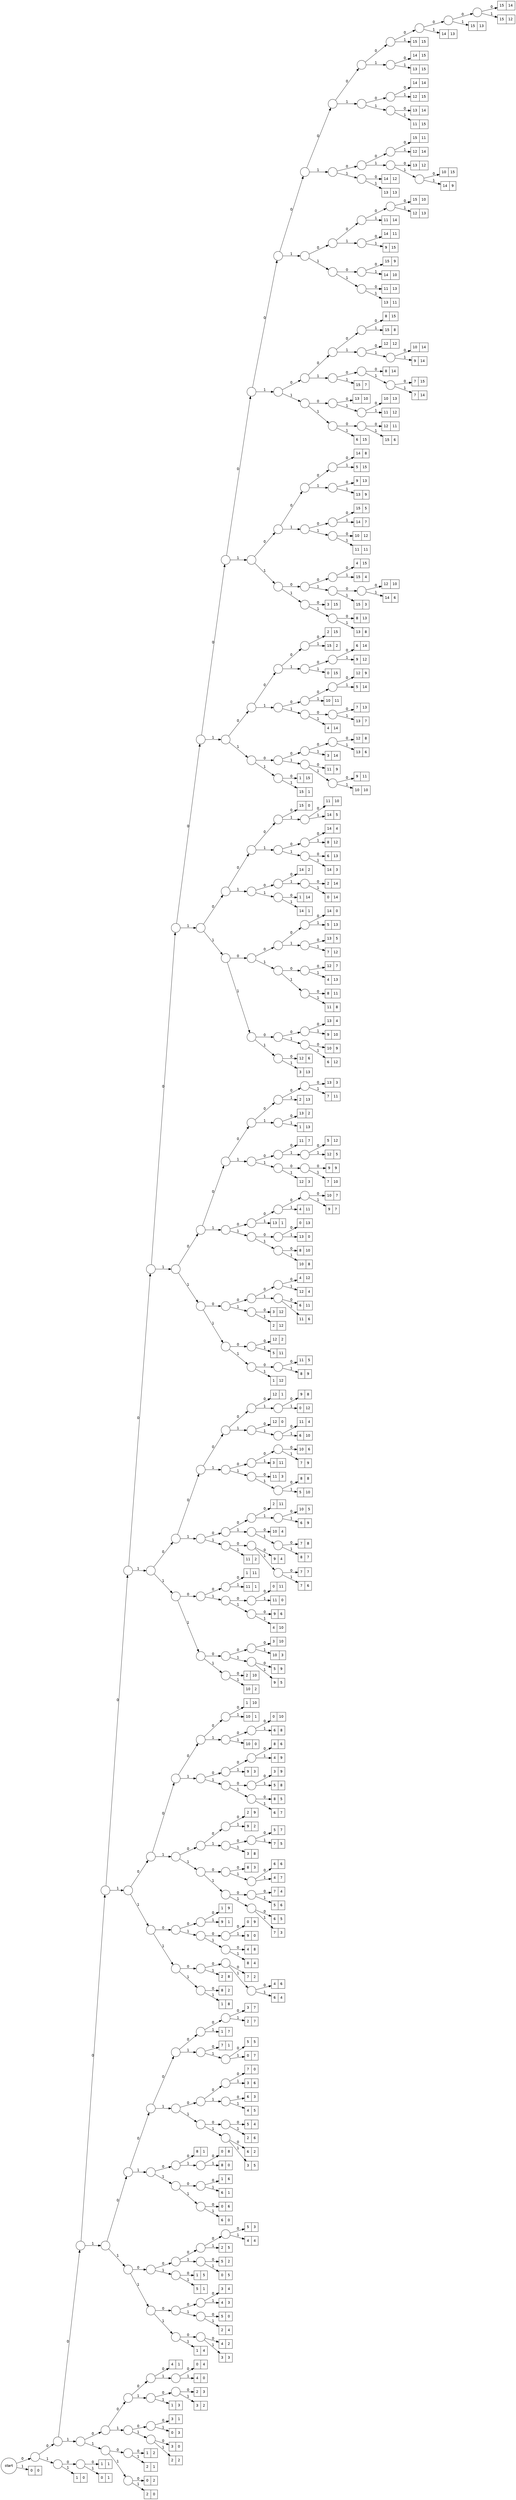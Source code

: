 digraph huffman {
  node [fontname="DejaVuSans"];
  edge [fontname="DejaVuSans"];
  margin = "0";
  rankdir = "LR";

  start [shape=circle,label="start"];
  start -> n0 [label="0"];
  start -> n1 [label="1"];
  n0 [shape=circle,label=""];
  n0 -> n00 [label="0"];
  n0 -> n01 [label="1"];
  n00 [shape=circle,label=""];
  n00 -> n000 [label="0"];
  n00 -> n001 [label="1"];
  n000 [shape=circle,label=""];
  n000 -> n0000 [label="0"];
  n000 -> n0001 [label="1"];
  n0000 [shape=circle,label=""];
  n0000 -> n00000 [label="0"];
  n0000 -> n00001 [label="1"];
  n00000 [shape=circle,label=""];
  n00000 -> n000000 [label="0"];
  n00000 -> n000001 [label="1"];
  n000000 [shape=circle,label=""];
  n000000 -> n0000000 [label="0"];
  n000000 -> n0000001 [label="1"];
  n0000000 [shape=circle,label=""];
  n0000000 -> n00000000 [label="0"];
  n0000000 -> n00000001 [label="1"];
  n00000000 [shape=circle,label=""];
  n00000000 -> n000000000 [label="0"];
  n00000000 -> n000000001 [label="1"];
  n000000000 [shape=circle,label=""];
  n000000000 -> n0000000000 [label="0"];
  n000000000 -> n0000000001 [label="1"];
  n0000000000 [shape=circle,label=""];
  n0000000000 -> n00000000000 [label="0"];
  n0000000000 -> n00000000001 [label="1"];
  n00000000000 [shape=circle,label=""];
  n00000000000 -> n000000000000 [label="0"];
  n00000000000 -> n000000000001 [label="1"];
  n000000000000 [shape=circle,label=""];
  n000000000000 -> n0000000000000 [label="0"];
  n000000000000 -> n0000000000001 [label="1"];
  n0000000000000 [shape=circle,label=""];
  n0000000000000 -> n00000000000000 [label="0"];
  n0000000000000 -> n00000000000001 [label="1"];
  n00000000000000 [shape=circle,label=""];
  n00000000000000 -> n000000000000000 [label="0"];
  n00000000000000 -> n000000000000001 [label="1"];
  n000000000000000 [shape=circle,label=""];
  n000000000000000 -> n0000000000000000 [label="0"];
  n000000000000000 -> n0000000000000001 [label="1"];
  n0000000000000000 [shape=circle,label=""];
  n0000000000000000 -> n00000000000000000 [label="0"];
  n0000000000000000 -> n00000000000000001 [label="1"];
  n00000000000000000 [shape=circle,label=""];
  n00000000000000000 -> n000000000000000000 [label="0"];
  n00000000000000000 -> n000000000000000001 [label="1"];
  n000000000000000000 [shape=circle,label=""];
  n000000000000000000 -> n0000000000000000000 [label="0"];
  n000000000000000000 -> n0000000000000000001 [label="1"];
  n0000000000000000000 [shape=record,label="{15|14}"];
  n0000000000000000001 [shape=record,label="{15|12}"];
  n000000000000000001 [shape=record,label="{15|13}"];
  n00000000000000001 [shape=record,label="{14|13}"];
  n0000000000000001 [shape=record,label="{15|15}"];
  n000000000000001 [shape=circle,label=""];
  n000000000000001 -> n0000000000000010 [label="0"];
  n000000000000001 -> n0000000000000011 [label="1"];
  n0000000000000010 [shape=record,label="{14|15}"];
  n0000000000000011 [shape=record,label="{13|15}"];
  n00000000000001 [shape=circle,label=""];
  n00000000000001 -> n000000000000010 [label="0"];
  n00000000000001 -> n000000000000011 [label="1"];
  n000000000000010 [shape=circle,label=""];
  n000000000000010 -> n0000000000000100 [label="0"];
  n000000000000010 -> n0000000000000101 [label="1"];
  n0000000000000100 [shape=record,label="{14|14}"];
  n0000000000000101 [shape=record,label="{12|15}"];
  n000000000000011 [shape=circle,label=""];
  n000000000000011 -> n0000000000000110 [label="0"];
  n000000000000011 -> n0000000000000111 [label="1"];
  n0000000000000110 [shape=record,label="{13|14}"];
  n0000000000000111 [shape=record,label="{11|15}"];
  n0000000000001 [shape=circle,label=""];
  n0000000000001 -> n00000000000010 [label="0"];
  n0000000000001 -> n00000000000011 [label="1"];
  n00000000000010 [shape=circle,label=""];
  n00000000000010 -> n000000000000100 [label="0"];
  n00000000000010 -> n000000000000101 [label="1"];
  n000000000000100 [shape=circle,label=""];
  n000000000000100 -> n0000000000001000 [label="0"];
  n000000000000100 -> n0000000000001001 [label="1"];
  n0000000000001000 [shape=record,label="{15|11}"];
  n0000000000001001 [shape=record,label="{12|14}"];
  n000000000000101 [shape=circle,label=""];
  n000000000000101 -> n0000000000001010 [label="0"];
  n000000000000101 -> n0000000000001011 [label="1"];
  n0000000000001010 [shape=record,label="{13|12}"];
  n0000000000001011 [shape=circle,label=""];
  n0000000000001011 -> n00000000000010110 [label="0"];
  n0000000000001011 -> n00000000000010111 [label="1"];
  n00000000000010110 [shape=record,label="{10|15}"];
  n00000000000010111 [shape=record,label="{14|9}"];
  n00000000000011 [shape=circle,label=""];
  n00000000000011 -> n000000000000110 [label="0"];
  n00000000000011 -> n000000000000111 [label="1"];
  n000000000000110 [shape=record,label="{14|12}"];
  n000000000000111 [shape=record,label="{13|13}"];
  n000000000001 [shape=circle,label=""];
  n000000000001 -> n0000000000010 [label="0"];
  n000000000001 -> n0000000000011 [label="1"];
  n0000000000010 [shape=circle,label=""];
  n0000000000010 -> n00000000000100 [label="0"];
  n0000000000010 -> n00000000000101 [label="1"];
  n00000000000100 [shape=circle,label=""];
  n00000000000100 -> n000000000001000 [label="0"];
  n00000000000100 -> n000000000001001 [label="1"];
  n000000000001000 [shape=circle,label=""];
  n000000000001000 -> n0000000000010000 [label="0"];
  n000000000001000 -> n0000000000010001 [label="1"];
  n0000000000010000 [shape=record,label="{15|10}"];
  n0000000000010001 [shape=record,label="{12|13}"];
  n000000000001001 [shape=record,label="{11|14}"];
  n00000000000101 [shape=circle,label=""];
  n00000000000101 -> n000000000001010 [label="0"];
  n00000000000101 -> n000000000001011 [label="1"];
  n000000000001010 [shape=record,label="{14|11}"];
  n000000000001011 [shape=record,label="{9|15}"];
  n0000000000011 [shape=circle,label=""];
  n0000000000011 -> n00000000000110 [label="0"];
  n0000000000011 -> n00000000000111 [label="1"];
  n00000000000110 [shape=circle,label=""];
  n00000000000110 -> n000000000001100 [label="0"];
  n00000000000110 -> n000000000001101 [label="1"];
  n000000000001100 [shape=record,label="{15|9}"];
  n000000000001101 [shape=record,label="{14|10}"];
  n00000000000111 [shape=circle,label=""];
  n00000000000111 -> n000000000001110 [label="0"];
  n00000000000111 -> n000000000001111 [label="1"];
  n000000000001110 [shape=record,label="{11|13}"];
  n000000000001111 [shape=record,label="{13|11}"];
  n00000000001 [shape=circle,label=""];
  n00000000001 -> n000000000010 [label="0"];
  n00000000001 -> n000000000011 [label="1"];
  n000000000010 [shape=circle,label=""];
  n000000000010 -> n0000000000100 [label="0"];
  n000000000010 -> n0000000000101 [label="1"];
  n0000000000100 [shape=circle,label=""];
  n0000000000100 -> n00000000001000 [label="0"];
  n0000000000100 -> n00000000001001 [label="1"];
  n00000000001000 [shape=circle,label=""];
  n00000000001000 -> n000000000010000 [label="0"];
  n00000000001000 -> n000000000010001 [label="1"];
  n000000000010000 [shape=record,label="{8|15}"];
  n000000000010001 [shape=record,label="{15|8}"];
  n00000000001001 [shape=circle,label=""];
  n00000000001001 -> n000000000010010 [label="0"];
  n00000000001001 -> n000000000010011 [label="1"];
  n000000000010010 [shape=record,label="{12|12}"];
  n000000000010011 [shape=circle,label=""];
  n000000000010011 -> n0000000000100110 [label="0"];
  n000000000010011 -> n0000000000100111 [label="1"];
  n0000000000100110 [shape=record,label="{10|14}"];
  n0000000000100111 [shape=record,label="{9|14}"];
  n0000000000101 [shape=circle,label=""];
  n0000000000101 -> n00000000001010 [label="0"];
  n0000000000101 -> n00000000001011 [label="1"];
  n00000000001010 [shape=circle,label=""];
  n00000000001010 -> n000000000010100 [label="0"];
  n00000000001010 -> n000000000010101 [label="1"];
  n000000000010100 [shape=record,label="{8|14}"];
  n000000000010101 [shape=circle,label=""];
  n000000000010101 -> n0000000000101010 [label="0"];
  n000000000010101 -> n0000000000101011 [label="1"];
  n0000000000101010 [shape=record,label="{7|15}"];
  n0000000000101011 [shape=record,label="{7|14}"];
  n00000000001011 [shape=record,label="{15|7}"];
  n000000000011 [shape=circle,label=""];
  n000000000011 -> n0000000000110 [label="0"];
  n000000000011 -> n0000000000111 [label="1"];
  n0000000000110 [shape=circle,label=""];
  n0000000000110 -> n00000000001100 [label="0"];
  n0000000000110 -> n00000000001101 [label="1"];
  n00000000001100 [shape=record,label="{13|10}"];
  n00000000001101 [shape=circle,label=""];
  n00000000001101 -> n000000000011010 [label="0"];
  n00000000001101 -> n000000000011011 [label="1"];
  n000000000011010 [shape=record,label="{10|13}"];
  n000000000011011 [shape=record,label="{11|12}"];
  n0000000000111 [shape=circle,label=""];
  n0000000000111 -> n00000000001110 [label="0"];
  n0000000000111 -> n00000000001111 [label="1"];
  n00000000001110 [shape=circle,label=""];
  n00000000001110 -> n000000000011100 [label="0"];
  n00000000001110 -> n000000000011101 [label="1"];
  n000000000011100 [shape=record,label="{12|11}"];
  n000000000011101 [shape=record,label="{15|6}"];
  n00000000001111 [shape=record,label="{6|15}"];
  n0000000001 [shape=circle,label=""];
  n0000000001 -> n00000000010 [label="0"];
  n0000000001 -> n00000000011 [label="1"];
  n00000000010 [shape=circle,label=""];
  n00000000010 -> n000000000100 [label="0"];
  n00000000010 -> n000000000101 [label="1"];
  n000000000100 [shape=circle,label=""];
  n000000000100 -> n0000000001000 [label="0"];
  n000000000100 -> n0000000001001 [label="1"];
  n0000000001000 [shape=circle,label=""];
  n0000000001000 -> n00000000010000 [label="0"];
  n0000000001000 -> n00000000010001 [label="1"];
  n00000000010000 [shape=record,label="{14|8}"];
  n00000000010001 [shape=record,label="{5|15}"];
  n0000000001001 [shape=circle,label=""];
  n0000000001001 -> n00000000010010 [label="0"];
  n0000000001001 -> n00000000010011 [label="1"];
  n00000000010010 [shape=record,label="{9|13}"];
  n00000000010011 [shape=record,label="{13|9}"];
  n000000000101 [shape=circle,label=""];
  n000000000101 -> n0000000001010 [label="0"];
  n000000000101 -> n0000000001011 [label="1"];
  n0000000001010 [shape=circle,label=""];
  n0000000001010 -> n00000000010100 [label="0"];
  n0000000001010 -> n00000000010101 [label="1"];
  n00000000010100 [shape=record,label="{15|5}"];
  n00000000010101 [shape=record,label="{14|7}"];
  n0000000001011 [shape=circle,label=""];
  n0000000001011 -> n00000000010110 [label="0"];
  n0000000001011 -> n00000000010111 [label="1"];
  n00000000010110 [shape=record,label="{10|12}"];
  n00000000010111 [shape=record,label="{11|11}"];
  n00000000011 [shape=circle,label=""];
  n00000000011 -> n000000000110 [label="0"];
  n00000000011 -> n000000000111 [label="1"];
  n000000000110 [shape=circle,label=""];
  n000000000110 -> n0000000001100 [label="0"];
  n000000000110 -> n0000000001101 [label="1"];
  n0000000001100 [shape=circle,label=""];
  n0000000001100 -> n00000000011000 [label="0"];
  n0000000001100 -> n00000000011001 [label="1"];
  n00000000011000 [shape=record,label="{4|15}"];
  n00000000011001 [shape=record,label="{15|4}"];
  n0000000001101 [shape=circle,label=""];
  n0000000001101 -> n00000000011010 [label="0"];
  n0000000001101 -> n00000000011011 [label="1"];
  n00000000011010 [shape=circle,label=""];
  n00000000011010 -> n000000000110100 [label="0"];
  n00000000011010 -> n000000000110101 [label="1"];
  n000000000110100 [shape=record,label="{12|10}"];
  n000000000110101 [shape=record,label="{14|6}"];
  n00000000011011 [shape=record,label="{15|3}"];
  n000000000111 [shape=circle,label=""];
  n000000000111 -> n0000000001110 [label="0"];
  n000000000111 -> n0000000001111 [label="1"];
  n0000000001110 [shape=record,label="{3|15}"];
  n0000000001111 [shape=circle,label=""];
  n0000000001111 -> n00000000011110 [label="0"];
  n0000000001111 -> n00000000011111 [label="1"];
  n00000000011110 [shape=record,label="{8|13}"];
  n00000000011111 [shape=record,label="{13|8}"];
  n000000001 [shape=circle,label=""];
  n000000001 -> n0000000010 [label="0"];
  n000000001 -> n0000000011 [label="1"];
  n0000000010 [shape=circle,label=""];
  n0000000010 -> n00000000100 [label="0"];
  n0000000010 -> n00000000101 [label="1"];
  n00000000100 [shape=circle,label=""];
  n00000000100 -> n000000001000 [label="0"];
  n00000000100 -> n000000001001 [label="1"];
  n000000001000 [shape=circle,label=""];
  n000000001000 -> n0000000010000 [label="0"];
  n000000001000 -> n0000000010001 [label="1"];
  n0000000010000 [shape=record,label="{2|15}"];
  n0000000010001 [shape=record,label="{15|2}"];
  n000000001001 [shape=circle,label=""];
  n000000001001 -> n0000000010010 [label="0"];
  n000000001001 -> n0000000010011 [label="1"];
  n0000000010010 [shape=circle,label=""];
  n0000000010010 -> n00000000100100 [label="0"];
  n0000000010010 -> n00000000100101 [label="1"];
  n00000000100100 [shape=record,label="{6|14}"];
  n00000000100101 [shape=record,label="{9|12}"];
  n0000000010011 [shape=record,label="{0|15}"];
  n00000000101 [shape=circle,label=""];
  n00000000101 -> n000000001010 [label="0"];
  n00000000101 -> n000000001011 [label="1"];
  n000000001010 [shape=circle,label=""];
  n000000001010 -> n0000000010100 [label="0"];
  n000000001010 -> n0000000010101 [label="1"];
  n0000000010100 [shape=circle,label=""];
  n0000000010100 -> n00000000101000 [label="0"];
  n0000000010100 -> n00000000101001 [label="1"];
  n00000000101000 [shape=record,label="{12|9}"];
  n00000000101001 [shape=record,label="{5|14}"];
  n0000000010101 [shape=record,label="{10|11}"];
  n000000001011 [shape=circle,label=""];
  n000000001011 -> n0000000010110 [label="0"];
  n000000001011 -> n0000000010111 [label="1"];
  n0000000010110 [shape=circle,label=""];
  n0000000010110 -> n00000000101100 [label="0"];
  n0000000010110 -> n00000000101101 [label="1"];
  n00000000101100 [shape=record,label="{7|13}"];
  n00000000101101 [shape=record,label="{13|7}"];
  n0000000010111 [shape=record,label="{4|14}"];
  n0000000011 [shape=circle,label=""];
  n0000000011 -> n00000000110 [label="0"];
  n0000000011 -> n00000000111 [label="1"];
  n00000000110 [shape=circle,label=""];
  n00000000110 -> n000000001100 [label="0"];
  n00000000110 -> n000000001101 [label="1"];
  n000000001100 [shape=circle,label=""];
  n000000001100 -> n0000000011000 [label="0"];
  n000000001100 -> n0000000011001 [label="1"];
  n0000000011000 [shape=circle,label=""];
  n0000000011000 -> n00000000110000 [label="0"];
  n0000000011000 -> n00000000110001 [label="1"];
  n00000000110000 [shape=record,label="{12|8}"];
  n00000000110001 [shape=record,label="{13|6}"];
  n0000000011001 [shape=record,label="{3|14}"];
  n000000001101 [shape=circle,label=""];
  n000000001101 -> n0000000011010 [label="0"];
  n000000001101 -> n0000000011011 [label="1"];
  n0000000011010 [shape=record,label="{11|9}"];
  n0000000011011 [shape=circle,label=""];
  n0000000011011 -> n00000000110110 [label="0"];
  n0000000011011 -> n00000000110111 [label="1"];
  n00000000110110 [shape=record,label="{9|11}"];
  n00000000110111 [shape=record,label="{10|10}"];
  n00000000111 [shape=circle,label=""];
  n00000000111 -> n000000001110 [label="0"];
  n00000000111 -> n000000001111 [label="1"];
  n000000001110 [shape=record,label="{1|15}"];
  n000000001111 [shape=record,label="{15|1}"];
  n00000001 [shape=circle,label=""];
  n00000001 -> n000000010 [label="0"];
  n00000001 -> n000000011 [label="1"];
  n000000010 [shape=circle,label=""];
  n000000010 -> n0000000100 [label="0"];
  n000000010 -> n0000000101 [label="1"];
  n0000000100 [shape=circle,label=""];
  n0000000100 -> n00000001000 [label="0"];
  n0000000100 -> n00000001001 [label="1"];
  n00000001000 [shape=circle,label=""];
  n00000001000 -> n000000010000 [label="0"];
  n00000001000 -> n000000010001 [label="1"];
  n000000010000 [shape=record,label="{15|0}"];
  n000000010001 [shape=circle,label=""];
  n000000010001 -> n0000000100010 [label="0"];
  n000000010001 -> n0000000100011 [label="1"];
  n0000000100010 [shape=record,label="{11|10}"];
  n0000000100011 [shape=record,label="{14|5}"];
  n00000001001 [shape=circle,label=""];
  n00000001001 -> n000000010010 [label="0"];
  n00000001001 -> n000000010011 [label="1"];
  n000000010010 [shape=circle,label=""];
  n000000010010 -> n0000000100100 [label="0"];
  n000000010010 -> n0000000100101 [label="1"];
  n0000000100100 [shape=record,label="{14|4}"];
  n0000000100101 [shape=record,label="{8|12}"];
  n000000010011 [shape=circle,label=""];
  n000000010011 -> n0000000100110 [label="0"];
  n000000010011 -> n0000000100111 [label="1"];
  n0000000100110 [shape=record,label="{6|13}"];
  n0000000100111 [shape=record,label="{14|3}"];
  n0000000101 [shape=circle,label=""];
  n0000000101 -> n00000001010 [label="0"];
  n0000000101 -> n00000001011 [label="1"];
  n00000001010 [shape=circle,label=""];
  n00000001010 -> n000000010100 [label="0"];
  n00000001010 -> n000000010101 [label="1"];
  n000000010100 [shape=record,label="{14|2}"];
  n000000010101 [shape=circle,label=""];
  n000000010101 -> n0000000101010 [label="0"];
  n000000010101 -> n0000000101011 [label="1"];
  n0000000101010 [shape=record,label="{2|14}"];
  n0000000101011 [shape=record,label="{0|14}"];
  n00000001011 [shape=circle,label=""];
  n00000001011 -> n000000010110 [label="0"];
  n00000001011 -> n000000010111 [label="1"];
  n000000010110 [shape=record,label="{1|14}"];
  n000000010111 [shape=record,label="{14|1}"];
  n000000011 [shape=circle,label=""];
  n000000011 -> n0000000110 [label="0"];
  n000000011 -> n0000000111 [label="1"];
  n0000000110 [shape=circle,label=""];
  n0000000110 -> n00000001100 [label="0"];
  n0000000110 -> n00000001101 [label="1"];
  n00000001100 [shape=circle,label=""];
  n00000001100 -> n000000011000 [label="0"];
  n00000001100 -> n000000011001 [label="1"];
  n000000011000 [shape=circle,label=""];
  n000000011000 -> n0000000110000 [label="0"];
  n000000011000 -> n0000000110001 [label="1"];
  n0000000110000 [shape=record,label="{14|0}"];
  n0000000110001 [shape=record,label="{5|13}"];
  n000000011001 [shape=circle,label=""];
  n000000011001 -> n0000000110010 [label="0"];
  n000000011001 -> n0000000110011 [label="1"];
  n0000000110010 [shape=record,label="{13|5}"];
  n0000000110011 [shape=record,label="{7|12}"];
  n00000001101 [shape=circle,label=""];
  n00000001101 -> n000000011010 [label="0"];
  n00000001101 -> n000000011011 [label="1"];
  n000000011010 [shape=circle,label=""];
  n000000011010 -> n0000000110100 [label="0"];
  n000000011010 -> n0000000110101 [label="1"];
  n0000000110100 [shape=record,label="{12|7}"];
  n0000000110101 [shape=record,label="{4|13}"];
  n000000011011 [shape=circle,label=""];
  n000000011011 -> n0000000110110 [label="0"];
  n000000011011 -> n0000000110111 [label="1"];
  n0000000110110 [shape=record,label="{8|11}"];
  n0000000110111 [shape=record,label="{11|8}"];
  n0000000111 [shape=circle,label=""];
  n0000000111 -> n00000001110 [label="0"];
  n0000000111 -> n00000001111 [label="1"];
  n00000001110 [shape=circle,label=""];
  n00000001110 -> n000000011100 [label="0"];
  n00000001110 -> n000000011101 [label="1"];
  n000000011100 [shape=circle,label=""];
  n000000011100 -> n0000000111000 [label="0"];
  n000000011100 -> n0000000111001 [label="1"];
  n0000000111000 [shape=record,label="{13|4}"];
  n0000000111001 [shape=record,label="{9|10}"];
  n000000011101 [shape=circle,label=""];
  n000000011101 -> n0000000111010 [label="0"];
  n000000011101 -> n0000000111011 [label="1"];
  n0000000111010 [shape=record,label="{10|9}"];
  n0000000111011 [shape=record,label="{6|12}"];
  n00000001111 [shape=circle,label=""];
  n00000001111 -> n000000011110 [label="0"];
  n00000001111 -> n000000011111 [label="1"];
  n000000011110 [shape=record,label="{12|6}"];
  n000000011111 [shape=record,label="{3|13}"];
  n0000001 [shape=circle,label=""];
  n0000001 -> n00000010 [label="0"];
  n0000001 -> n00000011 [label="1"];
  n00000010 [shape=circle,label=""];
  n00000010 -> n000000100 [label="0"];
  n00000010 -> n000000101 [label="1"];
  n000000100 [shape=circle,label=""];
  n000000100 -> n0000001000 [label="0"];
  n000000100 -> n0000001001 [label="1"];
  n0000001000 [shape=circle,label=""];
  n0000001000 -> n00000010000 [label="0"];
  n0000001000 -> n00000010001 [label="1"];
  n00000010000 [shape=circle,label=""];
  n00000010000 -> n000000100000 [label="0"];
  n00000010000 -> n000000100001 [label="1"];
  n000000100000 [shape=circle,label=""];
  n000000100000 -> n0000001000000 [label="0"];
  n000000100000 -> n0000001000001 [label="1"];
  n0000001000000 [shape=record,label="{13|3}"];
  n0000001000001 [shape=record,label="{7|11}"];
  n000000100001 [shape=record,label="{2|13}"];
  n00000010001 [shape=circle,label=""];
  n00000010001 -> n000000100010 [label="0"];
  n00000010001 -> n000000100011 [label="1"];
  n000000100010 [shape=record,label="{13|2}"];
  n000000100011 [shape=record,label="{1|13}"];
  n0000001001 [shape=circle,label=""];
  n0000001001 -> n00000010010 [label="0"];
  n0000001001 -> n00000010011 [label="1"];
  n00000010010 [shape=circle,label=""];
  n00000010010 -> n000000100100 [label="0"];
  n00000010010 -> n000000100101 [label="1"];
  n000000100100 [shape=record,label="{11|7}"];
  n000000100101 [shape=circle,label=""];
  n000000100101 -> n0000001001010 [label="0"];
  n000000100101 -> n0000001001011 [label="1"];
  n0000001001010 [shape=record,label="{5|12}"];
  n0000001001011 [shape=record,label="{12|5}"];
  n00000010011 [shape=circle,label=""];
  n00000010011 -> n000000100110 [label="0"];
  n00000010011 -> n000000100111 [label="1"];
  n000000100110 [shape=circle,label=""];
  n000000100110 -> n0000001001100 [label="0"];
  n000000100110 -> n0000001001101 [label="1"];
  n0000001001100 [shape=record,label="{9|9}"];
  n0000001001101 [shape=record,label="{7|10}"];
  n000000100111 [shape=record,label="{12|3}"];
  n000000101 [shape=circle,label=""];
  n000000101 -> n0000001010 [label="0"];
  n000000101 -> n0000001011 [label="1"];
  n0000001010 [shape=circle,label=""];
  n0000001010 -> n00000010100 [label="0"];
  n0000001010 -> n00000010101 [label="1"];
  n00000010100 [shape=circle,label=""];
  n00000010100 -> n000000101000 [label="0"];
  n00000010100 -> n000000101001 [label="1"];
  n000000101000 [shape=circle,label=""];
  n000000101000 -> n0000001010000 [label="0"];
  n000000101000 -> n0000001010001 [label="1"];
  n0000001010000 [shape=record,label="{10|7}"];
  n0000001010001 [shape=record,label="{9|7}"];
  n000000101001 [shape=record,label="{4|11}"];
  n00000010101 [shape=record,label="{13|1}"];
  n0000001011 [shape=circle,label=""];
  n0000001011 -> n00000010110 [label="0"];
  n0000001011 -> n00000010111 [label="1"];
  n00000010110 [shape=circle,label=""];
  n00000010110 -> n000000101100 [label="0"];
  n00000010110 -> n000000101101 [label="1"];
  n000000101100 [shape=record,label="{0|13}"];
  n000000101101 [shape=record,label="{13|0}"];
  n00000010111 [shape=circle,label=""];
  n00000010111 -> n000000101110 [label="0"];
  n00000010111 -> n000000101111 [label="1"];
  n000000101110 [shape=record,label="{8|10}"];
  n000000101111 [shape=record,label="{10|8}"];
  n00000011 [shape=circle,label=""];
  n00000011 -> n000000110 [label="0"];
  n00000011 -> n000000111 [label="1"];
  n000000110 [shape=circle,label=""];
  n000000110 -> n0000001100 [label="0"];
  n000000110 -> n0000001101 [label="1"];
  n0000001100 [shape=circle,label=""];
  n0000001100 -> n00000011000 [label="0"];
  n0000001100 -> n00000011001 [label="1"];
  n00000011000 [shape=circle,label=""];
  n00000011000 -> n000000110000 [label="0"];
  n00000011000 -> n000000110001 [label="1"];
  n000000110000 [shape=record,label="{4|12}"];
  n000000110001 [shape=record,label="{12|4}"];
  n00000011001 [shape=circle,label=""];
  n00000011001 -> n000000110010 [label="0"];
  n00000011001 -> n000000110011 [label="1"];
  n000000110010 [shape=record,label="{6|11}"];
  n000000110011 [shape=record,label="{11|6}"];
  n0000001101 [shape=circle,label=""];
  n0000001101 -> n00000011010 [label="0"];
  n0000001101 -> n00000011011 [label="1"];
  n00000011010 [shape=record,label="{3|12}"];
  n00000011011 [shape=record,label="{2|12}"];
  n000000111 [shape=circle,label=""];
  n000000111 -> n0000001110 [label="0"];
  n000000111 -> n0000001111 [label="1"];
  n0000001110 [shape=circle,label=""];
  n0000001110 -> n00000011100 [label="0"];
  n0000001110 -> n00000011101 [label="1"];
  n00000011100 [shape=record,label="{12|2}"];
  n00000011101 [shape=record,label="{5|11}"];
  n0000001111 [shape=circle,label=""];
  n0000001111 -> n00000011110 [label="0"];
  n0000001111 -> n00000011111 [label="1"];
  n00000011110 [shape=circle,label=""];
  n00000011110 -> n000000111100 [label="0"];
  n00000011110 -> n000000111101 [label="1"];
  n000000111100 [shape=record,label="{11|5}"];
  n000000111101 [shape=record,label="{8|9}"];
  n00000011111 [shape=record,label="{1|12}"];
  n000001 [shape=circle,label=""];
  n000001 -> n0000010 [label="0"];
  n000001 -> n0000011 [label="1"];
  n0000010 [shape=circle,label=""];
  n0000010 -> n00000100 [label="0"];
  n0000010 -> n00000101 [label="1"];
  n00000100 [shape=circle,label=""];
  n00000100 -> n000001000 [label="0"];
  n00000100 -> n000001001 [label="1"];
  n000001000 [shape=circle,label=""];
  n000001000 -> n0000010000 [label="0"];
  n000001000 -> n0000010001 [label="1"];
  n0000010000 [shape=circle,label=""];
  n0000010000 -> n00000100000 [label="0"];
  n0000010000 -> n00000100001 [label="1"];
  n00000100000 [shape=record,label="{12|1}"];
  n00000100001 [shape=circle,label=""];
  n00000100001 -> n000001000010 [label="0"];
  n00000100001 -> n000001000011 [label="1"];
  n000001000010 [shape=record,label="{9|8}"];
  n000001000011 [shape=record,label="{0|12}"];
  n0000010001 [shape=circle,label=""];
  n0000010001 -> n00000100010 [label="0"];
  n0000010001 -> n00000100011 [label="1"];
  n00000100010 [shape=record,label="{12|0}"];
  n00000100011 [shape=circle,label=""];
  n00000100011 -> n000001000110 [label="0"];
  n00000100011 -> n000001000111 [label="1"];
  n000001000110 [shape=record,label="{11|4}"];
  n000001000111 [shape=record,label="{6|10}"];
  n000001001 [shape=circle,label=""];
  n000001001 -> n0000010010 [label="0"];
  n000001001 -> n0000010011 [label="1"];
  n0000010010 [shape=circle,label=""];
  n0000010010 -> n00000100100 [label="0"];
  n0000010010 -> n00000100101 [label="1"];
  n00000100100 [shape=circle,label=""];
  n00000100100 -> n000001001000 [label="0"];
  n00000100100 -> n000001001001 [label="1"];
  n000001001000 [shape=record,label="{10|6}"];
  n000001001001 [shape=record,label="{7|9}"];
  n00000100101 [shape=record,label="{3|11}"];
  n0000010011 [shape=circle,label=""];
  n0000010011 -> n00000100110 [label="0"];
  n0000010011 -> n00000100111 [label="1"];
  n00000100110 [shape=record,label="{11|3}"];
  n00000100111 [shape=circle,label=""];
  n00000100111 -> n000001001110 [label="0"];
  n00000100111 -> n000001001111 [label="1"];
  n000001001110 [shape=record,label="{8|8}"];
  n000001001111 [shape=record,label="{5|10}"];
  n00000101 [shape=circle,label=""];
  n00000101 -> n000001010 [label="0"];
  n00000101 -> n000001011 [label="1"];
  n000001010 [shape=circle,label=""];
  n000001010 -> n0000010100 [label="0"];
  n000001010 -> n0000010101 [label="1"];
  n0000010100 [shape=circle,label=""];
  n0000010100 -> n00000101000 [label="0"];
  n0000010100 -> n00000101001 [label="1"];
  n00000101000 [shape=record,label="{2|11}"];
  n00000101001 [shape=circle,label=""];
  n00000101001 -> n000001010010 [label="0"];
  n00000101001 -> n000001010011 [label="1"];
  n000001010010 [shape=record,label="{10|5}"];
  n000001010011 [shape=record,label="{6|9}"];
  n0000010101 [shape=circle,label=""];
  n0000010101 -> n00000101010 [label="0"];
  n0000010101 -> n00000101011 [label="1"];
  n00000101010 [shape=record,label="{10|4}"];
  n00000101011 [shape=circle,label=""];
  n00000101011 -> n000001010110 [label="0"];
  n00000101011 -> n000001010111 [label="1"];
  n000001010110 [shape=record,label="{7|8}"];
  n000001010111 [shape=record,label="{8|7}"];
  n000001011 [shape=circle,label=""];
  n000001011 -> n0000010110 [label="0"];
  n000001011 -> n0000010111 [label="1"];
  n0000010110 [shape=circle,label=""];
  n0000010110 -> n00000101100 [label="0"];
  n0000010110 -> n00000101101 [label="1"];
  n00000101100 [shape=record,label="{9|4}"];
  n00000101101 [shape=circle,label=""];
  n00000101101 -> n000001011010 [label="0"];
  n00000101101 -> n000001011011 [label="1"];
  n000001011010 [shape=record,label="{7|7}"];
  n000001011011 [shape=record,label="{7|6}"];
  n0000010111 [shape=record,label="{11|2}"];
  n0000011 [shape=circle,label=""];
  n0000011 -> n00000110 [label="0"];
  n0000011 -> n00000111 [label="1"];
  n00000110 [shape=circle,label=""];
  n00000110 -> n000001100 [label="0"];
  n00000110 -> n000001101 [label="1"];
  n000001100 [shape=circle,label=""];
  n000001100 -> n0000011000 [label="0"];
  n000001100 -> n0000011001 [label="1"];
  n0000011000 [shape=record,label="{1|11}"];
  n0000011001 [shape=record,label="{11|1}"];
  n000001101 [shape=circle,label=""];
  n000001101 -> n0000011010 [label="0"];
  n000001101 -> n0000011011 [label="1"];
  n0000011010 [shape=circle,label=""];
  n0000011010 -> n00000110100 [label="0"];
  n0000011010 -> n00000110101 [label="1"];
  n00000110100 [shape=record,label="{0|11}"];
  n00000110101 [shape=record,label="{11|0}"];
  n0000011011 [shape=circle,label=""];
  n0000011011 -> n00000110110 [label="0"];
  n0000011011 -> n00000110111 [label="1"];
  n00000110110 [shape=record,label="{9|6}"];
  n00000110111 [shape=record,label="{4|10}"];
  n00000111 [shape=circle,label=""];
  n00000111 -> n000001110 [label="0"];
  n00000111 -> n000001111 [label="1"];
  n000001110 [shape=circle,label=""];
  n000001110 -> n0000011100 [label="0"];
  n000001110 -> n0000011101 [label="1"];
  n0000011100 [shape=circle,label=""];
  n0000011100 -> n00000111000 [label="0"];
  n0000011100 -> n00000111001 [label="1"];
  n00000111000 [shape=record,label="{3|10}"];
  n00000111001 [shape=record,label="{10|3}"];
  n0000011101 [shape=circle,label=""];
  n0000011101 -> n00000111010 [label="0"];
  n0000011101 -> n00000111011 [label="1"];
  n00000111010 [shape=record,label="{5|9}"];
  n00000111011 [shape=record,label="{9|5}"];
  n000001111 [shape=circle,label=""];
  n000001111 -> n0000011110 [label="0"];
  n000001111 -> n0000011111 [label="1"];
  n0000011110 [shape=record,label="{2|10}"];
  n0000011111 [shape=record,label="{10|2}"];
  n00001 [shape=circle,label=""];
  n00001 -> n000010 [label="0"];
  n00001 -> n000011 [label="1"];
  n000010 [shape=circle,label=""];
  n000010 -> n0000100 [label="0"];
  n000010 -> n0000101 [label="1"];
  n0000100 [shape=circle,label=""];
  n0000100 -> n00001000 [label="0"];
  n0000100 -> n00001001 [label="1"];
  n00001000 [shape=circle,label=""];
  n00001000 -> n000010000 [label="0"];
  n00001000 -> n000010001 [label="1"];
  n000010000 [shape=circle,label=""];
  n000010000 -> n0000100000 [label="0"];
  n000010000 -> n0000100001 [label="1"];
  n0000100000 [shape=record,label="{1|10}"];
  n0000100001 [shape=record,label="{10|1}"];
  n000010001 [shape=circle,label=""];
  n000010001 -> n0000100010 [label="0"];
  n000010001 -> n0000100011 [label="1"];
  n0000100010 [shape=circle,label=""];
  n0000100010 -> n00001000100 [label="0"];
  n0000100010 -> n00001000101 [label="1"];
  n00001000100 [shape=record,label="{0|10}"];
  n00001000101 [shape=record,label="{6|8}"];
  n0000100011 [shape=record,label="{10|0}"];
  n00001001 [shape=circle,label=""];
  n00001001 -> n000010010 [label="0"];
  n00001001 -> n000010011 [label="1"];
  n000010010 [shape=circle,label=""];
  n000010010 -> n0000100100 [label="0"];
  n000010010 -> n0000100101 [label="1"];
  n0000100100 [shape=circle,label=""];
  n0000100100 -> n00001001000 [label="0"];
  n0000100100 -> n00001001001 [label="1"];
  n00001001000 [shape=record,label="{8|6}"];
  n00001001001 [shape=record,label="{4|9}"];
  n0000100101 [shape=record,label="{9|3}"];
  n000010011 [shape=circle,label=""];
  n000010011 -> n0000100110 [label="0"];
  n000010011 -> n0000100111 [label="1"];
  n0000100110 [shape=circle,label=""];
  n0000100110 -> n00001001100 [label="0"];
  n0000100110 -> n00001001101 [label="1"];
  n00001001100 [shape=record,label="{3|9}"];
  n00001001101 [shape=record,label="{5|8}"];
  n0000100111 [shape=circle,label=""];
  n0000100111 -> n00001001110 [label="0"];
  n0000100111 -> n00001001111 [label="1"];
  n00001001110 [shape=record,label="{8|5}"];
  n00001001111 [shape=record,label="{6|7}"];
  n0000101 [shape=circle,label=""];
  n0000101 -> n00001010 [label="0"];
  n0000101 -> n00001011 [label="1"];
  n00001010 [shape=circle,label=""];
  n00001010 -> n000010100 [label="0"];
  n00001010 -> n000010101 [label="1"];
  n000010100 [shape=circle,label=""];
  n000010100 -> n0000101000 [label="0"];
  n000010100 -> n0000101001 [label="1"];
  n0000101000 [shape=record,label="{2|9}"];
  n0000101001 [shape=record,label="{9|2}"];
  n000010101 [shape=circle,label=""];
  n000010101 -> n0000101010 [label="0"];
  n000010101 -> n0000101011 [label="1"];
  n0000101010 [shape=circle,label=""];
  n0000101010 -> n00001010100 [label="0"];
  n0000101010 -> n00001010101 [label="1"];
  n00001010100 [shape=record,label="{5|7}"];
  n00001010101 [shape=record,label="{7|5}"];
  n0000101011 [shape=record,label="{3|8}"];
  n00001011 [shape=circle,label=""];
  n00001011 -> n000010110 [label="0"];
  n00001011 -> n000010111 [label="1"];
  n000010110 [shape=circle,label=""];
  n000010110 -> n0000101100 [label="0"];
  n000010110 -> n0000101101 [label="1"];
  n0000101100 [shape=record,label="{8|3}"];
  n0000101101 [shape=circle,label=""];
  n0000101101 -> n00001011010 [label="0"];
  n0000101101 -> n00001011011 [label="1"];
  n00001011010 [shape=record,label="{6|6}"];
  n00001011011 [shape=record,label="{4|7}"];
  n000010111 [shape=circle,label=""];
  n000010111 -> n0000101110 [label="0"];
  n000010111 -> n0000101111 [label="1"];
  n0000101110 [shape=circle,label=""];
  n0000101110 -> n00001011100 [label="0"];
  n0000101110 -> n00001011101 [label="1"];
  n00001011100 [shape=record,label="{7|4}"];
  n00001011101 [shape=record,label="{5|6}"];
  n0000101111 [shape=circle,label=""];
  n0000101111 -> n00001011110 [label="0"];
  n0000101111 -> n00001011111 [label="1"];
  n00001011110 [shape=record,label="{6|5}"];
  n00001011111 [shape=record,label="{7|3}"];
  n000011 [shape=circle,label=""];
  n000011 -> n0000110 [label="0"];
  n000011 -> n0000111 [label="1"];
  n0000110 [shape=circle,label=""];
  n0000110 -> n00001100 [label="0"];
  n0000110 -> n00001101 [label="1"];
  n00001100 [shape=circle,label=""];
  n00001100 -> n000011000 [label="0"];
  n00001100 -> n000011001 [label="1"];
  n000011000 [shape=record,label="{1|9}"];
  n000011001 [shape=record,label="{9|1}"];
  n00001101 [shape=circle,label=""];
  n00001101 -> n000011010 [label="0"];
  n00001101 -> n000011011 [label="1"];
  n000011010 [shape=circle,label=""];
  n000011010 -> n0000110100 [label="0"];
  n000011010 -> n0000110101 [label="1"];
  n0000110100 [shape=record,label="{0|9}"];
  n0000110101 [shape=record,label="{9|0}"];
  n000011011 [shape=circle,label=""];
  n000011011 -> n0000110110 [label="0"];
  n000011011 -> n0000110111 [label="1"];
  n0000110110 [shape=record,label="{4|8}"];
  n0000110111 [shape=record,label="{8|4}"];
  n0000111 [shape=circle,label=""];
  n0000111 -> n00001110 [label="0"];
  n0000111 -> n00001111 [label="1"];
  n00001110 [shape=circle,label=""];
  n00001110 -> n000011100 [label="0"];
  n00001110 -> n000011101 [label="1"];
  n000011100 [shape=circle,label=""];
  n000011100 -> n0000111000 [label="0"];
  n000011100 -> n0000111001 [label="1"];
  n0000111000 [shape=record,label="{7|2}"];
  n0000111001 [shape=circle,label=""];
  n0000111001 -> n00001110010 [label="0"];
  n0000111001 -> n00001110011 [label="1"];
  n00001110010 [shape=record,label="{4|6}"];
  n00001110011 [shape=record,label="{6|4}"];
  n000011101 [shape=record,label="{2|8}"];
  n00001111 [shape=circle,label=""];
  n00001111 -> n000011110 [label="0"];
  n00001111 -> n000011111 [label="1"];
  n000011110 [shape=record,label="{8|2}"];
  n000011111 [shape=record,label="{1|8}"];
  n0001 [shape=circle,label=""];
  n0001 -> n00010 [label="0"];
  n0001 -> n00011 [label="1"];
  n00010 [shape=circle,label=""];
  n00010 -> n000100 [label="0"];
  n00010 -> n000101 [label="1"];
  n000100 [shape=circle,label=""];
  n000100 -> n0001000 [label="0"];
  n000100 -> n0001001 [label="1"];
  n0001000 [shape=circle,label=""];
  n0001000 -> n00010000 [label="0"];
  n0001000 -> n00010001 [label="1"];
  n00010000 [shape=circle,label=""];
  n00010000 -> n000100000 [label="0"];
  n00010000 -> n000100001 [label="1"];
  n000100000 [shape=circle,label=""];
  n000100000 -> n0001000000 [label="0"];
  n000100000 -> n0001000001 [label="1"];
  n0001000000 [shape=record,label="{3|7}"];
  n0001000001 [shape=record,label="{2|7}"];
  n000100001 [shape=record,label="{1|7}"];
  n00010001 [shape=circle,label=""];
  n00010001 -> n000100010 [label="0"];
  n00010001 -> n000100011 [label="1"];
  n000100010 [shape=record,label="{7|1}"];
  n000100011 [shape=circle,label=""];
  n000100011 -> n0001000110 [label="0"];
  n000100011 -> n0001000111 [label="1"];
  n0001000110 [shape=record,label="{5|5}"];
  n0001000111 [shape=record,label="{0|7}"];
  n0001001 [shape=circle,label=""];
  n0001001 -> n00010010 [label="0"];
  n0001001 -> n00010011 [label="1"];
  n00010010 [shape=circle,label=""];
  n00010010 -> n000100100 [label="0"];
  n00010010 -> n000100101 [label="1"];
  n000100100 [shape=circle,label=""];
  n000100100 -> n0001001000 [label="0"];
  n000100100 -> n0001001001 [label="1"];
  n0001001000 [shape=record,label="{7|0}"];
  n0001001001 [shape=record,label="{3|6}"];
  n000100101 [shape=circle,label=""];
  n000100101 -> n0001001010 [label="0"];
  n000100101 -> n0001001011 [label="1"];
  n0001001010 [shape=record,label="{6|3}"];
  n0001001011 [shape=record,label="{4|5}"];
  n00010011 [shape=circle,label=""];
  n00010011 -> n000100110 [label="0"];
  n00010011 -> n000100111 [label="1"];
  n000100110 [shape=circle,label=""];
  n000100110 -> n0001001100 [label="0"];
  n000100110 -> n0001001101 [label="1"];
  n0001001100 [shape=record,label="{5|4}"];
  n0001001101 [shape=record,label="{2|6}"];
  n000100111 [shape=circle,label=""];
  n000100111 -> n0001001110 [label="0"];
  n000100111 -> n0001001111 [label="1"];
  n0001001110 [shape=record,label="{6|2}"];
  n0001001111 [shape=record,label="{3|5}"];
  n000101 [shape=circle,label=""];
  n000101 -> n0001010 [label="0"];
  n000101 -> n0001011 [label="1"];
  n0001010 [shape=circle,label=""];
  n0001010 -> n00010100 [label="0"];
  n0001010 -> n00010101 [label="1"];
  n00010100 [shape=record,label="{8|1}"];
  n00010101 [shape=circle,label=""];
  n00010101 -> n000101010 [label="0"];
  n00010101 -> n000101011 [label="1"];
  n000101010 [shape=record,label="{0|8}"];
  n000101011 [shape=record,label="{8|0}"];
  n0001011 [shape=circle,label=""];
  n0001011 -> n00010110 [label="0"];
  n0001011 -> n00010111 [label="1"];
  n00010110 [shape=circle,label=""];
  n00010110 -> n000101100 [label="0"];
  n00010110 -> n000101101 [label="1"];
  n000101100 [shape=record,label="{1|6}"];
  n000101101 [shape=record,label="{6|1}"];
  n00010111 [shape=circle,label=""];
  n00010111 -> n000101110 [label="0"];
  n00010111 -> n000101111 [label="1"];
  n000101110 [shape=record,label="{0|6}"];
  n000101111 [shape=record,label="{6|0}"];
  n00011 [shape=circle,label=""];
  n00011 -> n000110 [label="0"];
  n00011 -> n000111 [label="1"];
  n000110 [shape=circle,label=""];
  n000110 -> n0001100 [label="0"];
  n000110 -> n0001101 [label="1"];
  n0001100 [shape=circle,label=""];
  n0001100 -> n00011000 [label="0"];
  n0001100 -> n00011001 [label="1"];
  n00011000 [shape=circle,label=""];
  n00011000 -> n000110000 [label="0"];
  n00011000 -> n000110001 [label="1"];
  n000110000 [shape=circle,label=""];
  n000110000 -> n0001100000 [label="0"];
  n000110000 -> n0001100001 [label="1"];
  n0001100000 [shape=record,label="{5|3}"];
  n0001100001 [shape=record,label="{4|4}"];
  n000110001 [shape=record,label="{2|5}"];
  n00011001 [shape=circle,label=""];
  n00011001 -> n000110010 [label="0"];
  n00011001 -> n000110011 [label="1"];
  n000110010 [shape=record,label="{5|2}"];
  n000110011 [shape=record,label="{0|5}"];
  n0001101 [shape=circle,label=""];
  n0001101 -> n00011010 [label="0"];
  n0001101 -> n00011011 [label="1"];
  n00011010 [shape=record,label="{1|5}"];
  n00011011 [shape=record,label="{5|1}"];
  n000111 [shape=circle,label=""];
  n000111 -> n0001110 [label="0"];
  n000111 -> n0001111 [label="1"];
  n0001110 [shape=circle,label=""];
  n0001110 -> n00011100 [label="0"];
  n0001110 -> n00011101 [label="1"];
  n00011100 [shape=circle,label=""];
  n00011100 -> n000111000 [label="0"];
  n00011100 -> n000111001 [label="1"];
  n000111000 [shape=record,label="{3|4}"];
  n000111001 [shape=record,label="{4|3}"];
  n00011101 [shape=circle,label=""];
  n00011101 -> n000111010 [label="0"];
  n00011101 -> n000111011 [label="1"];
  n000111010 [shape=record,label="{5|0}"];
  n000111011 [shape=record,label="{2|4}"];
  n0001111 [shape=circle,label=""];
  n0001111 -> n00011110 [label="0"];
  n0001111 -> n00011111 [label="1"];
  n00011110 [shape=circle,label=""];
  n00011110 -> n000111100 [label="0"];
  n00011110 -> n000111101 [label="1"];
  n000111100 [shape=record,label="{4|2}"];
  n000111101 [shape=record,label="{3|3}"];
  n00011111 [shape=record,label="{1|4}"];
  n001 [shape=circle,label=""];
  n001 -> n0010 [label="0"];
  n001 -> n0011 [label="1"];
  n0010 [shape=circle,label=""];
  n0010 -> n00100 [label="0"];
  n0010 -> n00101 [label="1"];
  n00100 [shape=circle,label=""];
  n00100 -> n001000 [label="0"];
  n00100 -> n001001 [label="1"];
  n001000 [shape=circle,label=""];
  n001000 -> n0010000 [label="0"];
  n001000 -> n0010001 [label="1"];
  n0010000 [shape=record,label="{4|1}"];
  n0010001 [shape=circle,label=""];
  n0010001 -> n00100010 [label="0"];
  n0010001 -> n00100011 [label="1"];
  n00100010 [shape=record,label="{0|4}"];
  n00100011 [shape=record,label="{4|0}"];
  n001001 [shape=circle,label=""];
  n001001 -> n0010010 [label="0"];
  n001001 -> n0010011 [label="1"];
  n0010010 [shape=circle,label=""];
  n0010010 -> n00100100 [label="0"];
  n0010010 -> n00100101 [label="1"];
  n00100100 [shape=record,label="{2|3}"];
  n00100101 [shape=record,label="{3|2}"];
  n0010011 [shape=record,label="{1|3}"];
  n00101 [shape=circle,label=""];
  n00101 -> n001010 [label="0"];
  n00101 -> n001011 [label="1"];
  n001010 [shape=circle,label=""];
  n001010 -> n0010100 [label="0"];
  n001010 -> n0010101 [label="1"];
  n0010100 [shape=record,label="{3|1}"];
  n0010101 [shape=record,label="{0|3}"];
  n001011 [shape=circle,label=""];
  n001011 -> n0010110 [label="0"];
  n001011 -> n0010111 [label="1"];
  n0010110 [shape=record,label="{3|0}"];
  n0010111 [shape=record,label="{2|2}"];
  n0011 [shape=circle,label=""];
  n0011 -> n00110 [label="0"];
  n0011 -> n00111 [label="1"];
  n00110 [shape=circle,label=""];
  n00110 -> n001100 [label="0"];
  n00110 -> n001101 [label="1"];
  n001100 [shape=record,label="{1|2}"];
  n001101 [shape=record,label="{2|1}"];
  n00111 [shape=circle,label=""];
  n00111 -> n001110 [label="0"];
  n00111 -> n001111 [label="1"];
  n001110 [shape=record,label="{0|2}"];
  n001111 [shape=record,label="{2|0}"];
  n01 [shape=circle,label=""];
  n01 -> n010 [label="0"];
  n01 -> n011 [label="1"];
  n010 [shape=circle,label=""];
  n010 -> n0100 [label="0"];
  n010 -> n0101 [label="1"];
  n0100 [shape=record,label="{1|1}"];
  n0101 [shape=record,label="{0|1}"];
  n011 [shape=record,label="{1|0}"];
  n1 [shape=record,label="{0|0}"];
}
